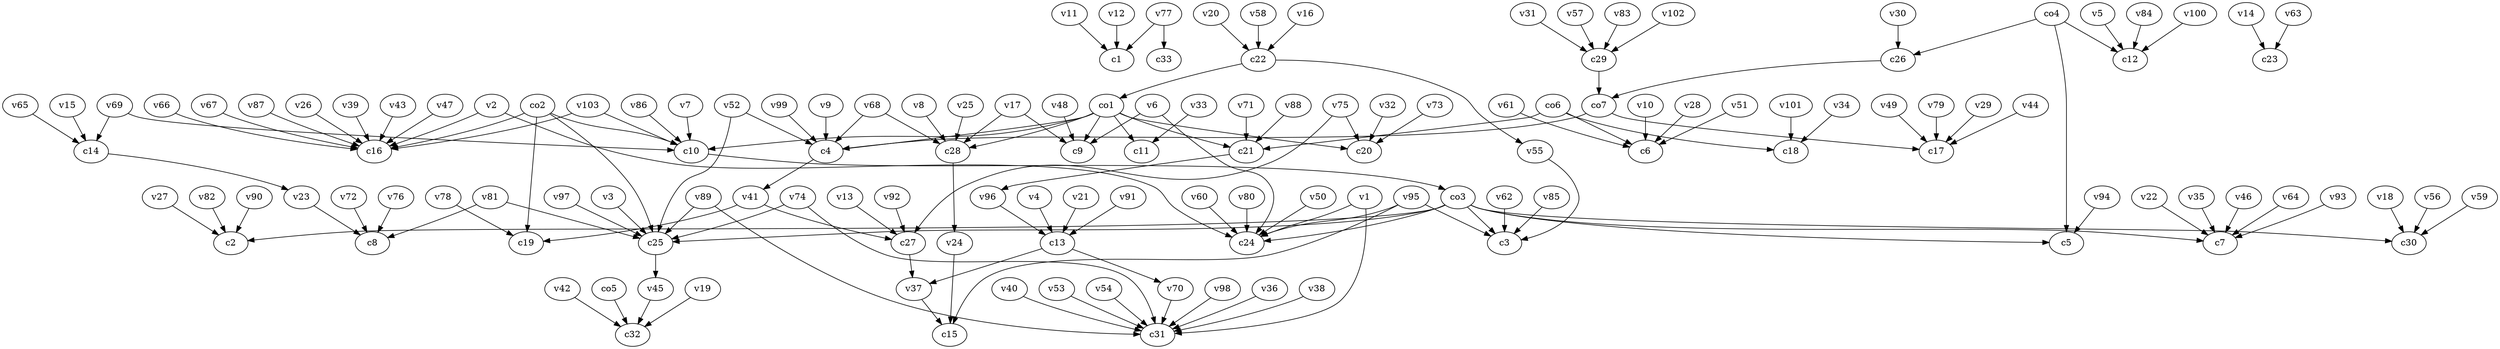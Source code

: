 strict digraph  {
c1;
c2;
c3;
c4;
c5;
c6;
c7;
c8;
c9;
c10;
c11;
c12;
c13;
c14;
c15;
c16;
c17;
c18;
c19;
c20;
c21;
c22;
c23;
c24;
c25;
c26;
c27;
c28;
c29;
c30;
c31;
c32;
c33;
v1;
v2;
v3;
v4;
v5;
v6;
v7;
v8;
v9;
v10;
v11;
v12;
v13;
v14;
v15;
v16;
v17;
v18;
v19;
v20;
v21;
v22;
v23;
v24;
v25;
v26;
v27;
v28;
v29;
v30;
v31;
v32;
v33;
v34;
v35;
v36;
v37;
v38;
v39;
v40;
v41;
v42;
v43;
v44;
v45;
v46;
v47;
v48;
v49;
v50;
v51;
v52;
v53;
v54;
v55;
v56;
v57;
v58;
v59;
v60;
v61;
v62;
v63;
v64;
v65;
v66;
v67;
v68;
v69;
v70;
v71;
v72;
v73;
v74;
v75;
v76;
v77;
v78;
v79;
v80;
v81;
v82;
v83;
v84;
v85;
v86;
v87;
v88;
v89;
v90;
v91;
v92;
v93;
v94;
v95;
v96;
v97;
v98;
v99;
v100;
v101;
v102;
v103;
co1;
co2;
co3;
co4;
co5;
co6;
co7;
c4 -> v41  [weight=1];
c10 -> co3  [weight=1];
c13 -> v37  [weight=1];
c13 -> v70  [weight=1];
c14 -> v23  [weight=1];
c21 -> v96  [weight=1];
c22 -> co1  [weight=1];
c22 -> v55  [weight=1];
c25 -> v45  [weight=1];
c26 -> co7  [weight=1];
c27 -> v37  [weight=1];
c28 -> v24  [weight=1];
c29 -> co7  [weight=1];
v1 -> c31  [weight=1];
v1 -> c24  [weight=1];
v2 -> c16  [weight=1];
v2 -> c24  [weight=1];
v3 -> c25  [weight=1];
v4 -> c13  [weight=1];
v5 -> c12  [weight=1];
v6 -> c9  [weight=1];
v6 -> c24  [weight=1];
v7 -> c10  [weight=1];
v8 -> c28  [weight=1];
v9 -> c4  [weight=1];
v10 -> c6  [weight=1];
v11 -> c1  [weight=1];
v12 -> c1  [weight=1];
v13 -> c27  [weight=1];
v14 -> c23  [weight=1];
v15 -> c14  [weight=1];
v16 -> c22  [weight=1];
v17 -> c9  [weight=1];
v17 -> c28  [weight=1];
v18 -> c30  [weight=1];
v19 -> c32  [weight=1];
v20 -> c22  [weight=1];
v21 -> c13  [weight=1];
v22 -> c7  [weight=1];
v23 -> c8  [weight=1];
v24 -> c15  [weight=1];
v25 -> c28  [weight=1];
v26 -> c16  [weight=1];
v27 -> c2  [weight=1];
v28 -> c6  [weight=1];
v29 -> c17  [weight=1];
v30 -> c26  [weight=1];
v31 -> c29  [weight=1];
v32 -> c20  [weight=1];
v33 -> c11  [weight=1];
v34 -> c18  [weight=1];
v35 -> c7  [weight=1];
v36 -> c31  [weight=1];
v37 -> c15  [weight=1];
v38 -> c31  [weight=1];
v39 -> c16  [weight=1];
v40 -> c31  [weight=1];
v41 -> c27  [weight=1];
v41 -> c19  [weight=1];
v42 -> c32  [weight=1];
v43 -> c16  [weight=1];
v44 -> c17  [weight=1];
v45 -> c32  [weight=1];
v46 -> c7  [weight=1];
v47 -> c16  [weight=1];
v48 -> c9  [weight=1];
v49 -> c17  [weight=1];
v50 -> c24  [weight=1];
v51 -> c6  [weight=1];
v52 -> c4  [weight=1];
v52 -> c25  [weight=1];
v53 -> c31  [weight=1];
v54 -> c31  [weight=1];
v55 -> c3  [weight=1];
v56 -> c30  [weight=1];
v57 -> c29  [weight=1];
v58 -> c22  [weight=1];
v59 -> c30  [weight=1];
v60 -> c24  [weight=1];
v61 -> c6  [weight=1];
v62 -> c3  [weight=1];
v63 -> c23  [weight=1];
v64 -> c7  [weight=1];
v65 -> c14  [weight=1];
v66 -> c16  [weight=1];
v67 -> c16  [weight=1];
v68 -> c4  [weight=1];
v68 -> c28  [weight=1];
v69 -> c14  [weight=1];
v69 -> c10  [weight=1];
v70 -> c31  [weight=1];
v71 -> c21  [weight=1];
v72 -> c8  [weight=1];
v73 -> c20  [weight=1];
v74 -> c31  [weight=1];
v74 -> c25  [weight=1];
v75 -> c27  [weight=1];
v75 -> c20  [weight=1];
v76 -> c8  [weight=1];
v77 -> c33  [weight=1];
v77 -> c1  [weight=1];
v78 -> c19  [weight=1];
v79 -> c17  [weight=1];
v80 -> c24  [weight=1];
v81 -> c25  [weight=1];
v81 -> c8  [weight=1];
v82 -> c2  [weight=1];
v83 -> c29  [weight=1];
v84 -> c12  [weight=1];
v85 -> c3  [weight=1];
v86 -> c10  [weight=1];
v87 -> c16  [weight=1];
v88 -> c21  [weight=1];
v89 -> c25  [weight=1];
v89 -> c31  [weight=1];
v90 -> c2  [weight=1];
v91 -> c13  [weight=1];
v92 -> c27  [weight=1];
v93 -> c7  [weight=1];
v94 -> c5  [weight=1];
v95 -> c15  [weight=1];
v95 -> c24  [weight=1];
v95 -> c3  [weight=1];
v96 -> c13  [weight=1];
v97 -> c25  [weight=1];
v98 -> c31  [weight=1];
v99 -> c4  [weight=1];
v100 -> c12  [weight=1];
v101 -> c18  [weight=1];
v102 -> c29  [weight=1];
v103 -> c16  [weight=1];
v103 -> c10  [weight=1];
co1 -> c9  [weight=1];
co1 -> c11  [weight=1];
co1 -> c20  [weight=1];
co1 -> c21  [weight=1];
co1 -> c10  [weight=1];
co1 -> c4  [weight=1];
co1 -> c28  [weight=1];
co2 -> c16  [weight=1];
co2 -> c10  [weight=1];
co2 -> c25  [weight=1];
co2 -> c19  [weight=1];
co3 -> c30  [weight=1];
co3 -> c5  [weight=1];
co3 -> c3  [weight=1];
co3 -> c2  [weight=1];
co3 -> c25  [weight=1];
co3 -> c7  [weight=1];
co3 -> c24  [weight=1];
co4 -> c5  [weight=1];
co4 -> c26  [weight=1];
co4 -> c12  [weight=1];
co5 -> c32  [weight=1];
co6 -> c21  [weight=1];
co6 -> c18  [weight=1];
co6 -> c6  [weight=1];
co7 -> c4  [weight=1];
co7 -> c17  [weight=1];
}

